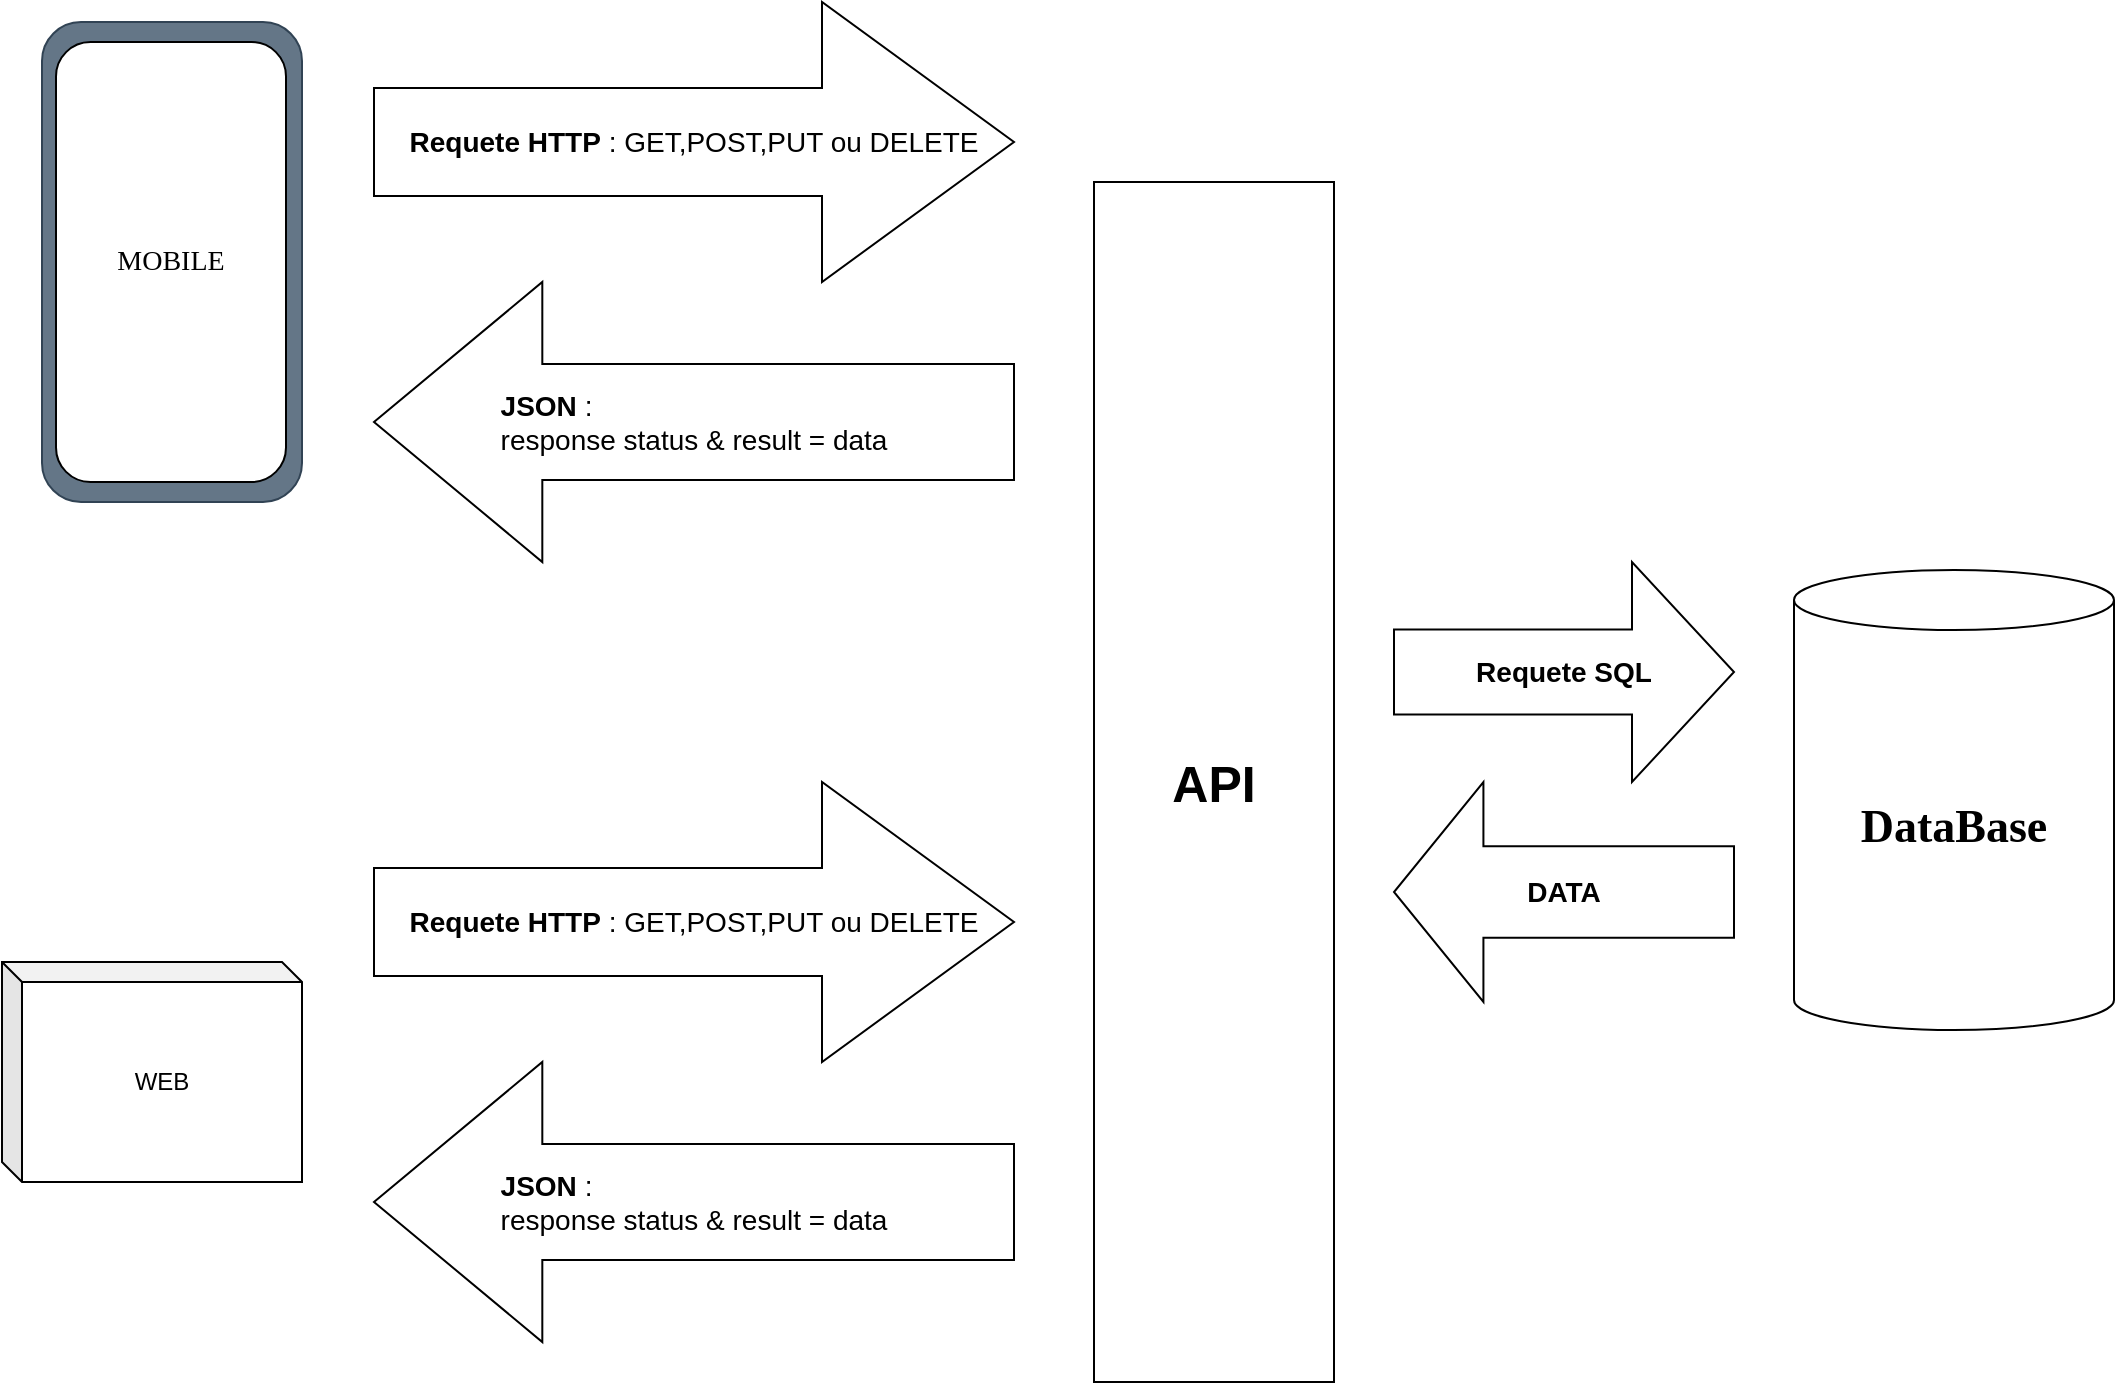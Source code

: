 <mxfile version="14.4.2" type="device"><diagram id="C5RBs43oDa-KdzZeNtuy" name="Page-1"><mxGraphModel dx="942" dy="476" grid="1" gridSize="10" guides="1" tooltips="1" connect="1" arrows="1" fold="1" page="1" pageScale="1" pageWidth="827" pageHeight="1169" math="0" shadow="0"><root><mxCell id="WIyWlLk6GJQsqaUBKTNV-0"/><mxCell id="WIyWlLk6GJQsqaUBKTNV-1" parent="WIyWlLk6GJQsqaUBKTNV-0"/><mxCell id="JpvjI4WxRJRS0UVmJrkT-3" value="&lt;b&gt;&lt;font style=&quot;font-size: 23px&quot; face=&quot;Times New Roman&quot;&gt;DataBase&lt;/font&gt;&lt;/b&gt;" style="shape=cylinder3;whiteSpace=wrap;html=1;boundedLbl=1;backgroundOutline=1;size=15;" parent="WIyWlLk6GJQsqaUBKTNV-1" vertex="1"><mxGeometry x="910" y="354" width="160" height="230" as="geometry"/></mxCell><mxCell id="JpvjI4WxRJRS0UVmJrkT-8" value="" style="rounded=1;whiteSpace=wrap;html=1;fillColor=#647687;strokeColor=#314354;fontColor=#ffffff;" parent="WIyWlLk6GJQsqaUBKTNV-1" vertex="1"><mxGeometry x="34" y="80" width="130" height="240" as="geometry"/></mxCell><mxCell id="JpvjI4WxRJRS0UVmJrkT-9" value="&lt;font style=&quot;font-size: 14px&quot; face=&quot;Times New Roman&quot;&gt;MOBILE&lt;/font&gt;" style="rounded=1;whiteSpace=wrap;html=1;fillColor=#ffffff;" parent="WIyWlLk6GJQsqaUBKTNV-1" vertex="1"><mxGeometry x="41" y="90" width="115" height="220" as="geometry"/></mxCell><mxCell id="JpvjI4WxRJRS0UVmJrkT-10" value="WEB" style="shape=cube;whiteSpace=wrap;html=1;boundedLbl=1;backgroundOutline=1;darkOpacity=0.05;darkOpacity2=0.1;fillColor=#ffffff;size=10;" parent="WIyWlLk6GJQsqaUBKTNV-1" vertex="1"><mxGeometry x="14" y="550" width="150" height="110" as="geometry"/></mxCell><mxCell id="DdmjJ2oEPXgBPaVgxCcD-2" value="&lt;b&gt;Requete HTTP&lt;/b&gt; : GET,POST,PUT ou DELETE" style="shape=singleArrow;whiteSpace=wrap;html=1;fontSize=14;arrowWidth=0.386;arrowSize=0.3;" parent="WIyWlLk6GJQsqaUBKTNV-1" vertex="1"><mxGeometry x="200" y="70" width="320" height="140" as="geometry"/></mxCell><mxCell id="DdmjJ2oEPXgBPaVgxCcD-3" value="&lt;b&gt;&lt;font style=&quot;font-size: 25px&quot;&gt;API&lt;/font&gt;&lt;/b&gt;" style="rounded=0;whiteSpace=wrap;html=1;fontSize=14;" parent="WIyWlLk6GJQsqaUBKTNV-1" vertex="1"><mxGeometry x="560" y="160" width="120" height="600" as="geometry"/></mxCell><mxCell id="DdmjJ2oEPXgBPaVgxCcD-5" value="&lt;div align=&quot;left&quot;&gt;&lt;b&gt;JSON &lt;/b&gt;: &lt;br&gt;&lt;/div&gt;&lt;div align=&quot;left&quot;&gt;response status &amp;amp; result = data&lt;br&gt;&lt;/div&gt;" style="shape=singleArrow;direction=west;whiteSpace=wrap;html=1;fontSize=14;arrowWidth=0.415;arrowSize=0.263;" parent="WIyWlLk6GJQsqaUBKTNV-1" vertex="1"><mxGeometry x="200" y="210" width="320" height="140" as="geometry"/></mxCell><mxCell id="DdmjJ2oEPXgBPaVgxCcD-6" value="&lt;b&gt;Requete HTTP&lt;/b&gt; : GET,POST,PUT ou DELETE" style="shape=singleArrow;whiteSpace=wrap;html=1;fontSize=14;arrowWidth=0.386;arrowSize=0.3;" parent="WIyWlLk6GJQsqaUBKTNV-1" vertex="1"><mxGeometry x="200" y="460" width="320" height="140" as="geometry"/></mxCell><mxCell id="DdmjJ2oEPXgBPaVgxCcD-7" value="&lt;div align=&quot;left&quot;&gt;&lt;b&gt;JSON &lt;/b&gt;: &lt;br&gt;&lt;/div&gt;&lt;div align=&quot;left&quot;&gt;response status &amp;amp; result = data&lt;br&gt;&lt;/div&gt;" style="shape=singleArrow;direction=west;whiteSpace=wrap;html=1;fontSize=14;arrowWidth=0.415;arrowSize=0.263;" parent="WIyWlLk6GJQsqaUBKTNV-1" vertex="1"><mxGeometry x="200" y="600" width="320" height="140" as="geometry"/></mxCell><mxCell id="DdmjJ2oEPXgBPaVgxCcD-8" value="&lt;b&gt;Requete SQL&lt;/b&gt;" style="shape=singleArrow;whiteSpace=wrap;html=1;fontSize=14;arrowWidth=0.386;arrowSize=0.3;" parent="WIyWlLk6GJQsqaUBKTNV-1" vertex="1"><mxGeometry x="710" y="350" width="170" height="110" as="geometry"/></mxCell><mxCell id="DdmjJ2oEPXgBPaVgxCcD-9" value="&lt;div align=&quot;left&quot;&gt;&lt;b&gt;DATA&lt;/b&gt;&lt;br&gt;&lt;/div&gt;" style="shape=singleArrow;direction=west;whiteSpace=wrap;html=1;fontSize=14;arrowWidth=0.415;arrowSize=0.263;" parent="WIyWlLk6GJQsqaUBKTNV-1" vertex="1"><mxGeometry x="710" y="460" width="170" height="110" as="geometry"/></mxCell></root></mxGraphModel></diagram></mxfile>